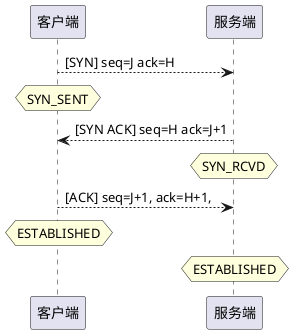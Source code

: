 @startuml
客户端 --> 服务端: [SYN] seq=J ack=H
hnote over 客户端  :SYN_SENT
服务端 --> 客户端: [SYN ACK] seq=H ack=J+1
hnote over 服务端  :SYN_RCVD
客户端 --> 服务端: [ACK] seq=J+1, ack=H+1,
hnote over 客户端  :ESTABLISHED
hnote over 服务端  :ESTABLISHED
@enduml
